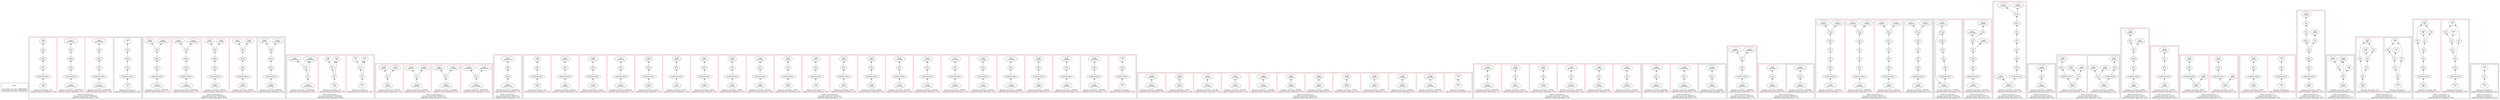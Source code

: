 strict digraph {
rankdir=BT
subgraph {
Stats [shape=plaintext]
cluster=true
label="Total loads executed: 4386562829\nTotal stores executed: 1644358279"
}
subgraph {
subgraph {
"0_0_87" [label="SExt"]
"0_0_86" [label="SRem"]
"0_0_87" -> "0_0_86"
"0_0_88" [label="GetElementPtr"]
"0_0_88" -> "0_0_87"
{
rank=min
"0_0_89" [label="Load\n0"]
}
"0_0_89" -> "0_0_88"
"0_0_85" [label="Add"]
"0_0_86" -> "0_0_85"
"0_0_84" [label="Load\n0"]
"0_0_85" -> "0_0_84"
cluster=true
label="Dynamic executions: 0\nCaptured memory operations: 0.0%"
}
subgraph {
"0_1_180" [label="SExt"]
"0_1_179" [label="SRem"]
"0_1_180" -> "0_1_179"
"0_1_181" [label="GetElementPtr"]
"0_1_181" -> "0_1_180"
"0_1_178" [label="Add"]
"0_1_179" -> "0_1_178"
{
rank=min
"0_1_182" [label="Load\n487681600"]
}
"0_1_182" -> "0_1_181"
"0_1_173" [label="Load\n612000000"]
"0_1_178" -> "0_1_173"
cluster=true
label="Dynamic executions: 487681600\nCaptured memory operations: 18.2%"
color=red
}
subgraph {
"0_2_447" [label="Add"]
"0_2_443" [label="Load\n294035145"]
"0_2_447" -> "0_2_443"
"0_2_448" [label="SRem"]
"0_2_448" -> "0_2_447"
"0_2_450" [label="SExt"]
"0_2_450" -> "0_2_448"
"0_2_451" [label="GetElementPtr"]
"0_2_451" -> "0_2_450"
{
rank=min
"0_2_452" [label="Load\n292878720"]
}
"0_2_452" -> "0_2_451"
cluster=true
label="Dynamic executions: 292878720\nCaptured memory operations: 9.7%"
color=red
}
subgraph {
"0_3_773" [label="Add"]
"0_3_772" [label="Load\n120"]
"0_3_773" -> "0_3_772"
"0_3_775" [label="SExt"]
"0_3_774" [label="SRem"]
"0_3_775" -> "0_3_774"
"0_3_774" -> "0_3_773"
{
rank=min
"0_3_777" [label="Load\n120"]
}
"0_3_776" [label="GetElementPtr"]
"0_3_777" -> "0_3_776"
"0_3_776" -> "0_3_775"
cluster=true
label="Dynamic executions: 120\nCaptured memory operations: 0.0%"
color=red
}
cluster=true
label="Static occurrences: 6\nDynamic executions: 780560455\nCaptured memory operations: 27.9%"
}
subgraph {
subgraph {
"1_0_387" [label="SRem"]
"1_0_386" [label="Add"]
"1_0_387" -> "1_0_386"
"1_0_388" [label="SExt"]
"1_0_388" -> "1_0_387"
{
rank=min
"1_0_390" [label="Load\n9287687"]
}
"1_0_389" [label="GetElementPtr"]
"1_0_390" -> "1_0_389"
"1_0_376" [label="Load\n9355727"]
"1_0_386" -> "1_0_376"
"1_0_385" [label="Load\n9287687"]
"1_0_386" -> "1_0_385"
"1_0_389" -> "1_0_388"
cluster=true
label="Dynamic executions: 9287687\nCaptured memory operations: 0.4%"
}
subgraph {
"1_1_521" [label="SRem"]
"1_1_520" [label="Add"]
"1_1_521" -> "1_1_520"
"1_1_517" [label="Load\n100566"]
"1_1_520" -> "1_1_517"
"1_1_523" [label="GetElementPtr"]
"1_1_522" [label="SExt"]
"1_1_523" -> "1_1_522"
"1_1_522" -> "1_1_521"
{
rank=min
"1_1_524" [label="Load\n100185"]
}
"1_1_524" -> "1_1_523"
"1_1_512" [label="Load\n100972"]
"1_1_520" -> "1_1_512"
cluster=true
label="Dynamic executions: 100185\nCaptured memory operations: 0.0%"
color=red
}
subgraph {
"1_2_604" [label="SRem"]
"1_2_603" [label="Add"]
"1_2_604" -> "1_2_603"
"1_2_601" [label="Load\n201944"]
"1_2_603" -> "1_2_601"
"1_2_605" [label="SExt"]
"1_2_605" -> "1_2_604"
{
rank=min
"1_2_607" [label="Load\n201944"]
}
"1_2_606" [label="GetElementPtr"]
"1_2_607" -> "1_2_606"
"1_2_606" -> "1_2_605"
"1_2_602" [label="Load\n201944"]
"1_2_603" -> "1_2_602"
cluster=true
label="Dynamic executions: 201944\nCaptured memory operations: 0.0%"
color=red
}
subgraph {
"1_3_847" [label="SExt"]
"1_3_846" [label="SRem"]
"1_3_847" -> "1_3_846"
"1_3_848" [label="GetElementPtr"]
"1_3_848" -> "1_3_847"
"1_3_845" [label="Add"]
"1_3_832" [label="Load\n35850000"]
"1_3_845" -> "1_3_832"
"1_3_839" [label="Load\n535646340"]
"1_3_845" -> "1_3_839"
"1_3_846" -> "1_3_845"
{
rank=min
"1_3_849" [label="Load\n535646340"]
}
"1_3_849" -> "1_3_848"
cluster=true
label="Dynamic executions: 535646340\nCaptured memory operations: 18.3%"
color=red
}
subgraph {
"1_4_858" [label="Add"]
"1_4_823" [label="Load\n150000"]
"1_4_858" -> "1_4_823"
{
rank=min
"1_4_862" [label="Load\n35709756"]
}
"1_4_861" [label="GetElementPtr"]
"1_4_862" -> "1_4_861"
"1_4_859" [label="SRem"]
"1_4_859" -> "1_4_858"
"1_4_860" [label="SExt"]
"1_4_861" -> "1_4_860"
"1_4_832" [label="Load\n35850000"]
"1_4_858" -> "1_4_832"
"1_4_860" -> "1_4_859"
cluster=true
label="Dynamic executions: 35709756\nCaptured memory operations: 1.1%"
color=red
}
cluster=true
label="Static occurrences: 5\nDynamic executions: 580945912\nCaptured memory operations: 20.0%"
}
subgraph {
subgraph {
{
rank=min
"2_0_93" [label="Store\n0"]
}
"2_0_92" [label="Phi"]
"2_0_93" -> "2_0_92"
"2_0_90" [label="Xor"]
"2_0_80" [label="Load\n0"]
"2_0_90" -> "2_0_80"
"2_0_89" [label="Load\n0"]
"2_0_90" -> "2_0_89"
"2_0_92" -> "2_0_90"
"2_0_92" -> "2_0_80"
cluster=true
label="Dynamic executions: 0\nCaptured memory operations: 0.0%"
color=red
}
subgraph {
"2_1_780" [label="Phi"]
"2_1_778" [label="Xor"]
"2_1_780" -> "2_1_778"
{
rank=min
"2_1_781" [label="Store\n120"]
}
"2_1_781" -> "2_1_780"
"2_1_768" [label="Load\n120"]
"2_1_778" -> "2_1_768"
"2_1_780" -> "2_1_768"
"2_1_777" [label="Load\n120"]
"2_1_778" -> "2_1_777"
cluster=true
label="Dynamic executions: 120\nCaptured memory operations: 0.0%"
color=red
}
subgraph {
"2_2_850" [label="Xor"]
"2_2_849" [label="Load\n535646340"]
"2_2_850" -> "2_2_849"
{
rank=min
"2_2_854" [label="Store\n535646340"]
}
"2_2_852" [label="Phi"]
"2_2_854" -> "2_2_852"
"2_2_852" -> "2_2_850"
"2_2_843" [label="Load\n535646340"]
"2_2_852" -> "2_2_843"
"2_2_850" -> "2_2_843"
cluster=true
label="Dynamic executions: 535646340\nCaptured memory operations: 26.6%"
color=red
}
cluster=true
label="Static occurrences: 3\nDynamic executions: 535646460\nCaptured memory operations: 26.6%"
}
subgraph {
subgraph {
{
rank=min
"3_0_185" [label="Store\n487681600"]
}
"3_0_184" [label="Xor"]
"3_0_185" -> "3_0_184"
"3_0_183" [label="Load\n487681600"]
"3_0_184" -> "3_0_183"
"3_0_182" [label="Load\n487681600"]
"3_0_184" -> "3_0_182"
cluster=true
label="Dynamic executions: 487681600\nCaptured memory operations: 24.2%"
color=red
}
subgraph {
{
rank=min
"3_1_339" [label="Store\n11426899"]
}
"3_1_338" [label="Xor"]
"3_1_339" -> "3_1_338"
"3_1_335" [label="Load\n11426899"]
"3_1_338" -> "3_1_335"
"3_1_337" [label="Load\n11426899"]
"3_1_338" -> "3_1_337"
cluster=true
label="Dynamic executions: 11426899\nCaptured memory operations: 0.5%"
color=red
}
subgraph {
"3_2_392" [label="Xor"]
"3_2_391" [label="Load\n9287687"]
"3_2_392" -> "3_2_391"
"3_2_390" [label="Load\n9287687"]
"3_2_392" -> "3_2_390"
{
rank=min
"3_2_393" [label="Store\n9287687"]
}
"3_2_393" -> "3_2_392"
cluster=true
label="Dynamic executions: 9287687\nCaptured memory operations: 0.4%"
color=red
}
subgraph {
{
rank=min
"3_3_527" [label="Store\n100185"]
}
"3_3_526" [label="Xor"]
"3_3_527" -> "3_3_526"
"3_3_524" [label="Load\n100185"]
"3_3_526" -> "3_3_524"
"3_3_525" [label="Load\n100185"]
"3_3_526" -> "3_3_525"
cluster=true
label="Dynamic executions: 100185\nCaptured memory operations: 0.0%"
color=red
}
cluster=true
label="Static occurrences: 4\nDynamic executions: 508496371\nCaptured memory operations: 25.2%"
}
subgraph {
subgraph {
"4_0_447" [label="Add"]
"4_0_443" [label="Load\n294035145"]
"4_0_447" -> "4_0_443"
"4_0_448" [label="SRem"]
"4_0_448" -> "4_0_447"
{
rank=min
"4_0_449" [label="Store\n292878720"]
}
"4_0_449" -> "4_0_448"
cluster=true
label="Dynamic executions: 292878720\nCaptured memory operations: 9.7%"
color=red
}
cluster=true
label="Static occurrences: 1\nDynamic executions: 292878720\nCaptured memory operations: 9.7%"
}
subgraph {
subgraph {
{
rank=min
"5_0_84" [label="Load\n0"]
}
"5_0_83" [label="GetElementPtr"]
"5_0_84" -> "5_0_83"
"5_0_82" [label="SExt"]
"5_0_75" [label="Load\n0"]
"5_0_82" -> "5_0_75"
"5_0_83" -> "5_0_82"
cluster=true
label="Dynamic executions: 0\nCaptured memory operations: 0.0%"
color=red
}
subgraph {
"5_1_148" [label="SExt"]
"5_1_147" [label="Load\n38250000"]
"5_1_148" -> "5_1_147"
{
rank=min
"5_1_150" [label="Load\n38250000"]
}
"5_1_149" [label="GetElementPtr"]
"5_1_150" -> "5_1_149"
"5_1_149" -> "5_1_148"
cluster=true
label="Dynamic executions: 38250000\nCaptured memory operations: 1.2%"
color=red
}
subgraph {
"5_2_193" [label="SExt"]
"5_2_190" [label="Load\n2400000"]
"5_2_193" -> "5_2_190"
"5_2_194" [label="GetElementPtr"]
"5_2_194" -> "5_2_193"
{
rank=min
"5_2_195" [label="Load\n2400000"]
}
"5_2_195" -> "5_2_194"
cluster=true
label="Dynamic executions: 2400000\nCaptured memory operations: 0.0%"
color=red
}
subgraph {
{
rank=min
"5_3_247" [label="Load\n309400"]
}
"5_3_246" [label="GetElementPtr"]
"5_3_247" -> "5_3_246"
"5_3_245" [label="SExt"]
"5_3_246" -> "5_3_245"
"5_3_242" [label="Load\n309400"]
"5_3_245" -> "5_3_242"
cluster=true
label="Dynamic executions: 309400\nCaptured memory operations: 0.0%"
color=red
}
subgraph {
{
rank=min
"5_4_342" [label="Load\n11426899"]
}
"5_4_341" [label="GetElementPtr"]
"5_4_342" -> "5_4_341"
"5_4_340" [label="SExt"]
"5_4_341" -> "5_4_340"
"5_4_335" [label="Load\n11426899"]
"5_4_340" -> "5_4_335"
cluster=true
label="Dynamic executions: 11426899\nCaptured memory operations: 0.3%"
color=red
}
subgraph {
"5_5_360" [label="SExt"]
"5_5_357" [label="Load\n2231805"]
"5_5_360" -> "5_5_357"
"5_5_361" [label="GetElementPtr"]
"5_5_361" -> "5_5_360"
{
rank=min
"5_5_362" [label="Load\n2223064"]
}
"5_5_362" -> "5_5_361"
cluster=true
label="Dynamic executions: 2223064\nCaptured memory operations: 0.0%"
color=red
}
subgraph {
{
rank=min
"5_6_385" [label="Load\n9287687"]
}
"5_6_384" [label="GetElementPtr"]
"5_6_385" -> "5_6_384"
"5_6_383" [label="SExt"]
"5_6_384" -> "5_6_383"
"5_6_380" [label="Load\n9319129"]
"5_6_383" -> "5_6_380"
cluster=true
label="Dynamic executions: 9287687\nCaptured memory operations: 0.3%"
color=red
}
subgraph {
"5_7_400" [label="SExt"]
"5_7_399" [label="Load\n2231805"]
"5_7_400" -> "5_7_399"
"5_7_401" [label="GetElementPtr"]
"5_7_401" -> "5_7_400"
{
rank=min
"5_7_402" [label="Load\n2231805"]
}
"5_7_402" -> "5_7_401"
cluster=true
label="Dynamic executions: 2231805\nCaptured memory operations: 0.0%"
color=red
}
subgraph {
"5_8_427" [label="SExt"]
"5_8_426" [label="Load\n1301366"]
"5_8_427" -> "5_8_426"
{
rank=min
"5_8_429" [label="Load\n1301366"]
}
"5_8_428" [label="GetElementPtr"]
"5_8_429" -> "5_8_428"
"5_8_428" -> "5_8_427"
cluster=true
label="Dynamic executions: 1301366\nCaptured memory operations: 0.0%"
color=red
}
subgraph {
"5_9_489" [label="SExt"]
"5_9_483" [label="Load\n43074"]
"5_9_489" -> "5_9_483"
{
rank=min
"5_9_491" [label="Load\n42899"]
}
"5_9_490" [label="GetElementPtr"]
"5_9_491" -> "5_9_490"
"5_9_490" -> "5_9_489"
cluster=true
label="Dynamic executions: 42899\nCaptured memory operations: 0.0%"
color=red
}
subgraph {
"5_10_493" [label="SExt"]
"5_10_486" [label="Load\n43074"]
"5_10_493" -> "5_10_486"
"5_10_494" [label="GetElementPtr"]
"5_10_494" -> "5_10_493"
{
rank=min
"5_10_495" [label="Load\n42779"]
}
"5_10_495" -> "5_10_494"
cluster=true
label="Dynamic executions: 42779\nCaptured memory operations: 0.0%"
color=red
}
subgraph {
"5_11_500" [label="GetElementPtr"]
"5_11_499" [label="SExt"]
"5_11_500" -> "5_11_499"
"5_11_486" [label="Load\n43074"]
"5_11_499" -> "5_11_486"
{
rank=min
"5_11_501" [label="Load\n175"]
}
"5_11_501" -> "5_11_500"
cluster=true
label="Dynamic executions: 175\nCaptured memory operations: 0.0%"
color=red
}
subgraph {
"5_12_534" [label="SExt"]
"5_12_533" [label="Load\n43074"]
"5_12_534" -> "5_12_533"
{
rank=min
"5_12_536" [label="Load\n43074"]
}
"5_12_535" [label="GetElementPtr"]
"5_12_536" -> "5_12_535"
"5_12_535" -> "5_12_534"
cluster=true
label="Dynamic executions: 43074\nCaptured memory operations: 0.0%"
color=red
}
subgraph {
"5_13_552" [label="GetElementPtr"]
"5_13_551" [label="SExt"]
"5_13_552" -> "5_13_551"
{
rank=min
"5_13_553" [label="Load\n1937815"]
}
"5_13_553" -> "5_13_552"
"5_13_548" [label="Load\n2431680"]
"5_13_551" -> "5_13_548"
cluster=true
label="Dynamic executions: 1937815\nCaptured memory operations: 0.0%"
color=red
}
subgraph {
"5_14_564" [label="GetElementPtr"]
"5_14_563" [label="SExt"]
"5_14_564" -> "5_14_563"
"5_14_562" [label="Load\n43074"]
"5_14_563" -> "5_14_562"
{
rank=min
"5_14_581" [label="Load\n243901"]
}
"5_14_581" -> "5_14_564"
cluster=true
label="Dynamic executions: 243901\nCaptured memory operations: 0.0%"
color=red
}
subgraph {
"5_15_564" [label="GetElementPtr"]
"5_15_563" [label="SExt"]
"5_15_564" -> "5_15_563"
"5_15_562" [label="Load\n43074"]
"5_15_563" -> "5_15_562"
{
rank=min
"5_15_588" [label="Load\n43074"]
}
"5_15_588" -> "5_15_564"
cluster=true
label="Dynamic executions: 43074\nCaptured memory operations: 0.0%"
color=red
}
subgraph {
"5_16_591" [label="SExt"]
"5_16_588" [label="Load\n43074"]
"5_16_591" -> "5_16_588"
{
rank=min
"5_16_593" [label="Load\n43074"]
}
"5_16_592" [label="GetElementPtr"]
"5_16_593" -> "5_16_592"
"5_16_592" -> "5_16_591"
cluster=true
label="Dynamic executions: 43074\nCaptured memory operations: 0.0%"
color=red
}
subgraph {
{
rank=min
"5_17_627" [label="Load\n43074"]
}
"5_17_626" [label="GetElementPtr"]
"5_17_627" -> "5_17_626"
"5_17_563" [label="SExt"]
"5_17_562" [label="Load\n43074"]
"5_17_563" -> "5_17_562"
"5_17_626" -> "5_17_563"
cluster=true
label="Dynamic executions: 43074\nCaptured memory operations: 0.0%"
color=red
}
subgraph {
"5_18_639" [label="SExt"]
"5_18_636" [label="Load\n35381505"]
"5_18_639" -> "5_18_636"
{
rank=min
"5_18_641" [label="Load\n28194213"]
}
"5_18_640" [label="GetElementPtr"]
"5_18_641" -> "5_18_640"
"5_18_640" -> "5_18_639"
cluster=true
label="Dynamic executions: 28194213\nCaptured memory operations: 1.0%"
color=red
}
subgraph {
"5_19_654" [label="GetElementPtr"]
"5_19_653" [label="SExt"]
"5_19_654" -> "5_19_653"
"5_19_650" [label="Load\n127500"]
"5_19_653" -> "5_19_650"
{
rank=min
"5_19_655" [label="Load\n101610"]
}
"5_19_655" -> "5_19_654"
cluster=true
label="Dynamic executions: 101610\nCaptured memory operations: 0.0%"
color=red
}
subgraph {
"5_20_667" [label="SExt"]
"5_20_664" [label="Load\n309315"]
"5_20_667" -> "5_20_664"
{
rank=min
"5_20_669" [label="Load\n246462"]
}
"5_20_668" [label="GetElementPtr"]
"5_20_669" -> "5_20_668"
"5_20_668" -> "5_20_667"
cluster=true
label="Dynamic executions: 246462\nCaptured memory operations: 0.0%"
color=red
}
subgraph {
{
rank=min
"5_21_772" [label="Load\n120"]
}
"5_21_771" [label="GetElementPtr"]
"5_21_772" -> "5_21_771"
"5_21_770" [label="SExt"]
"5_21_771" -> "5_21_770"
"5_21_763" [label="Load\n120"]
"5_21_770" -> "5_21_763"
cluster=true
label="Dynamic executions: 120\nCaptured memory operations: 0.0%"
color=red
}
cluster=true
label="Static occurrences: 26\nDynamic executions: 98412523\nCaptured memory operations: 3.3%"
}
subgraph {
subgraph {
{
rank=min
"6_0_106" [label="Store\n0"]
}
"6_0_105" [label="Load\n0"]
"6_0_106" -> "6_0_105"
cluster=true
label="Dynamic executions: 0\nCaptured memory operations: 0.0%"
color=red
}
subgraph {
{
rank=min
"6_1_151" [label="Store\n38250000"]
}
"6_1_150" [label="Load\n38250000"]
"6_1_151" -> "6_1_150"
cluster=true
label="Dynamic executions: 38250000\nCaptured memory operations: 1.2%"
color=red
}
subgraph {
{
rank=min
"6_2_196" [label="Store\n2400000"]
}
"6_2_195" [label="Load\n2400000"]
"6_2_196" -> "6_2_195"
cluster=true
label="Dynamic executions: 2400000\nCaptured memory operations: 0.0%"
color=red
}
subgraph {
{
rank=min
"6_3_206" [label="Store\n148787"]
}
"6_3_204" [label="Load\n148787"]
"6_3_206" -> "6_3_204"
cluster=true
label="Dynamic executions: 148787\nCaptured memory operations: 0.0%"
color=red
}
subgraph {
{
rank=min
"6_4_234" [label="Store\n75338"]
}
"6_4_231" [label="Load\n75338"]
"6_4_234" -> "6_4_231"
cluster=true
label="Dynamic executions: 75338\nCaptured memory operations: 0.0%"
color=red
}
subgraph {
{
rank=min
"6_5_244" [label="Store\n309400"]
}
"6_5_242" [label="Load\n309400"]
"6_5_244" -> "6_5_242"
cluster=true
label="Dynamic executions: 309400\nCaptured memory operations: 0.0%"
color=red
}
subgraph {
{
rank=min
"6_6_248" [label="Store\n309400"]
}
"6_6_247" [label="Load\n309400"]
"6_6_248" -> "6_6_247"
cluster=true
label="Dynamic executions: 309400\nCaptured memory operations: 0.0%"
color=red
}
subgraph {
{
rank=min
"6_7_343" [label="Store\n11426899"]
}
"6_7_342" [label="Load\n11426899"]
"6_7_343" -> "6_7_342"
cluster=true
label="Dynamic executions: 11426899\nCaptured memory operations: 0.3%"
color=red
}
subgraph {
{
rank=min
"6_8_403" [label="Store\n2231805"]
}
"6_8_402" [label="Load\n2231805"]
"6_8_403" -> "6_8_402"
cluster=true
label="Dynamic executions: 2231805\nCaptured memory operations: 0.0%"
color=red
}
subgraph {
{
rank=min
"6_9_430" [label="Store\n1301366"]
}
"6_9_429" [label="Load\n1301366"]
"6_9_430" -> "6_9_429"
cluster=true
label="Dynamic executions: 1301366\nCaptured memory operations: 0.0%"
color=red
}
subgraph {
{
rank=min
"6_10_537" [label="Store\n43074"]
}
"6_10_536" [label="Load\n43074"]
"6_10_537" -> "6_10_536"
cluster=true
label="Dynamic executions: 43074\nCaptured memory operations: 0.0%"
color=red
}
subgraph {
{
rank=min
"6_11_873" [label="Store\n28200000"]
}
"6_11_871" [label="Load\n28200000"]
"6_11_873" -> "6_11_871"
cluster=true
label="Dynamic executions: 28200000\nCaptured memory operations: 0.9%"
color=red
}
cluster=true
label="Static occurrences: 15\nDynamic executions: 84696101\nCaptured memory operations: 2.8%"
}
subgraph {
subgraph {
"7_0_364" [label="Phi"]
"7_0_362" [label="Load\n2223064"]
"7_0_364" -> "7_0_362"
{
rank=min
"7_0_366" [label="Store\n2231805"]
}
"7_0_366" -> "7_0_364"
cluster=true
label="Dynamic executions: 2231805\nCaptured memory operations: 0.0%"
color=red
}
subgraph {
{
rank=min
"7_1_556" [label="Store\n2431680"]
}
"7_1_555" [label="Phi"]
"7_1_556" -> "7_1_555"
"7_1_553" [label="Load\n1937815"]
"7_1_555" -> "7_1_553"
cluster=true
label="Dynamic executions: 2431680\nCaptured memory operations: 0.0%"
color=red
}
subgraph {
"7_2_643" [label="Phi"]
"7_2_641" [label="Load\n28194213"]
"7_2_643" -> "7_2_641"
{
rank=min
"7_2_644" [label="Store\n35381505"]
}
"7_2_644" -> "7_2_643"
cluster=true
label="Dynamic executions: 35381505\nCaptured memory operations: 1.0%"
color=red
}
subgraph {
{
rank=min
"7_3_658" [label="Store\n127500"]
}
"7_3_657" [label="Phi"]
"7_3_658" -> "7_3_657"
"7_3_655" [label="Load\n101610"]
"7_3_657" -> "7_3_655"
cluster=true
label="Dynamic executions: 127500\nCaptured memory operations: 0.0%"
color=red
}
subgraph {
{
rank=min
"7_4_672" [label="Store\n309315"]
}
"7_4_671" [label="Phi"]
"7_4_672" -> "7_4_671"
"7_4_669" [label="Load\n246462"]
"7_4_671" -> "7_4_669"
cluster=true
label="Dynamic executions: 309315\nCaptured memory operations: 0.0%"
color=red
}
subgraph {
{
rank=min
"7_5_865" [label="Store\n35850000"]
}
"7_5_864" [label="Phi"]
"7_5_865" -> "7_5_864"
"7_5_862" [label="Load\n35709756"]
"7_5_864" -> "7_5_862"
cluster=true
label="Dynamic executions: 35850000\nCaptured memory operations: 1.1%"
color=red
}
cluster=true
label="Static occurrences: 6\nDynamic executions: 76331805\nCaptured memory operations: 2.4%"
}
subgraph {
subgraph {
"8_0_127" [label="ZExt"]
"8_0_126" [label="Load\n2400000"]
"8_0_127" -> "8_0_126"
{
rank=min
"8_0_129" [label="Store\n2400000"]
}
"8_0_129" -> "8_0_127"
cluster=true
label="Dynamic executions: 2400000\nCaptured memory operations: 0.0%"
}
subgraph {
"8_1_138" [label="ZExt"]
"8_1_137" [label="Load\n28200000"]
"8_1_138" -> "8_1_137"
{
rank=min
"8_1_141" [label="Store\n28200000"]
}
"8_1_141" -> "8_1_138"
cluster=true
label="Dynamic executions: 28200000\nCaptured memory operations: 0.9%"
color=red
}
subgraph {
{
rank=min
"8_2_818" [label="Store\n28200000"]
}
"8_2_815" [label="ZExt"]
"8_2_818" -> "8_2_815"
"8_2_814" [label="Load\n28200000"]
"8_2_815" -> "8_2_814"
cluster=true
label="Dynamic executions: 28200000\nCaptured memory operations: 0.9%"
color=red
}
cluster=true
label="Static occurrences: 3\nDynamic executions: 58800000\nCaptured memory operations: 1.9%"
}
subgraph {
subgraph {
{
rank=min
"9_0_832" [label="Load\n35850000"]
}
"9_0_831" [label="GetElementPtr"]
"9_0_832" -> "9_0_831"
"9_0_829" [label="Xor"]
"9_0_828" [label="Load\n35850000"]
"9_0_829" -> "9_0_828"
"9_0_830" [label="SExt"]
"9_0_831" -> "9_0_830"
"9_0_830" -> "9_0_829"
"9_0_827" [label="Load\n35850000"]
"9_0_829" -> "9_0_827"
cluster=true
label="Dynamic executions: 35850000\nCaptured memory operations: 1.7%"
color=red
}
cluster=true
label="Static occurrences: 1\nDynamic executions: 35850000\nCaptured memory operations: 1.7%"
}
subgraph {
subgraph {
"10_0_691" [label="Trunc"]
"10_0_690" [label="Load\n28200000"]
"10_0_691" -> "10_0_690"
{
rank=min
"10_0_693" [label="Store\n28200000"]
}
"10_0_693" -> "10_0_691"
cluster=true
label="Dynamic executions: 28200000\nCaptured memory operations: 0.9%"
}
subgraph {
{
rank=min
"10_1_883" [label="Store\n2400000"]
}
"10_1_880" [label="Trunc"]
"10_1_883" -> "10_1_880"
"10_1_879" [label="Load\n2400000"]
"10_1_880" -> "10_1_879"
cluster=true
label="Dynamic executions: 2400000\nCaptured memory operations: 0.0%"
color=red
}
cluster=true
label="Static occurrences: 2\nDynamic executions: 30600000\nCaptured memory operations: 1.0%"
}
subgraph {
subgraph {
"11_0_285" [label="SExt"]
"11_0_282" [label="Phi"]
"11_0_285" -> "11_0_282"
"11_0_279" [label="Phi"]
"11_0_277" [label="Select"]
"11_0_279" -> "11_0_277"
{
rank=min
"11_0_287" [label="Load\n2305252"]
}
"11_0_286" [label="GetElementPtr"]
"11_0_287" -> "11_0_286"
"11_0_282" -> "11_0_279"
"11_0_286" -> "11_0_285"
"11_0_276" [label="ICmp"]
"11_0_275" [label="Load\n17024934"]
"11_0_276" -> "11_0_275"
"11_0_273" [label="Load\n17024934"]
"11_0_276" -> "11_0_273"
"11_0_277" -> "11_0_276"
cluster=true
label="Dynamic executions: 2305252\nCaptured memory operations: 0.6%"
}
subgraph {
"11_1_285" [label="SExt"]
"11_1_282" [label="Phi"]
"11_1_285" -> "11_1_282"
"11_1_279" [label="Phi"]
"11_1_277" [label="Select"]
"11_1_279" -> "11_1_277"
{
rank=min
"11_1_296" [label="Load\n2305252"]
}
"11_1_286" [label="GetElementPtr"]
"11_1_296" -> "11_1_286"
"11_1_282" -> "11_1_279"
"11_1_286" -> "11_1_285"
"11_1_276" [label="ICmp"]
"11_1_275" [label="Load\n17024934"]
"11_1_276" -> "11_1_275"
"11_1_273" [label="Load\n17024934"]
"11_1_276" -> "11_1_273"
"11_1_277" -> "11_1_276"
cluster=true
label="Dynamic executions: 2305252\nCaptured memory operations: 0.6%"
color=red
}
subgraph {
"11_2_285" [label="SExt"]
"11_2_282" [label="Phi"]
"11_2_285" -> "11_2_282"
"11_2_279" [label="Phi"]
"11_2_277" [label="Select"]
"11_2_279" -> "11_2_277"
{
rank=min
"11_2_314" [label="Load\n10262864"]
}
"11_2_313" [label="GetElementPtr"]
"11_2_314" -> "11_2_313"
"11_2_282" -> "11_2_279"
"11_2_276" [label="ICmp"]
"11_2_275" [label="Load\n17024934"]
"11_2_276" -> "11_2_275"
"11_2_273" [label="Load\n17024934"]
"11_2_276" -> "11_2_273"
"11_2_277" -> "11_2_276"
"11_2_313" -> "11_2_285"
cluster=true
label="Dynamic executions: 10262864\nCaptured memory operations: 0.7%"
color=red
}
subgraph {
"11_3_300" [label="GetElementPtr"]
"11_3_285" [label="SExt"]
"11_3_300" -> "11_3_285"
"11_3_282" [label="Phi"]
"11_3_285" -> "11_3_282"
"11_3_279" [label="Phi"]
"11_3_277" [label="Select"]
"11_3_279" -> "11_3_277"
"11_3_282" -> "11_3_279"
{
rank=min
"11_3_317" [label="Load\n10235747"]
}
"11_3_317" -> "11_3_300"
"11_3_276" [label="ICmp"]
"11_3_275" [label="Load\n17024934"]
"11_3_276" -> "11_3_275"
"11_3_273" [label="Load\n17024934"]
"11_3_276" -> "11_3_273"
"11_3_277" -> "11_3_276"
cluster=true
label="Dynamic executions: 10235747\nCaptured memory operations: 0.7%"
color=red
}
cluster=true
label="Static occurrences: 4\nDynamic executions: 25109115\nCaptured memory operations: 2.6%"
}
subgraph {
subgraph {
"12_0_276" [label="ICmp"]
"12_0_275" [label="Load\n17024934"]
"12_0_276" -> "12_0_275"
"12_0_279" [label="Phi"]
"12_0_277" [label="Select"]
"12_0_279" -> "12_0_277"
"12_0_271" [label="ZExt"]
"12_0_263" [label="Phi"]
"12_0_271" -> "12_0_263"
"12_0_263" -> "12_0_279"
"12_0_272" [label="GetElementPtr"]
"12_0_272" -> "12_0_271"
{
rank=min
"12_0_273" [label="Load\n17024934"]
}
"12_0_276" -> "12_0_273"
"12_0_277" -> "12_0_276"
"12_0_273" -> "12_0_272"
cluster=true
label="Dynamic executions: 17024934\nCaptured memory operations: 0.5%"
color=red
}
cluster=true
label="Static occurrences: 1\nDynamic executions: 17024934\nCaptured memory operations: 0.5%"
}
subgraph {
subgraph {
"13_0_321" [label="SExt"]
"13_0_320" [label="SRem"]
"13_0_321" -> "13_0_320"
"13_0_318" [label="Add"]
"13_0_314" [label="Load\n10262864"]
"13_0_318" -> "13_0_314"
{
rank=min
"13_0_323" [label="Load\n10235747"]
}
"13_0_322" [label="GetElementPtr"]
"13_0_323" -> "13_0_322"
"13_0_299" [label="Add"]
"13_0_227" [label="Load\n2380590"]
"13_0_299" -> "13_0_227"
"13_0_318" -> "13_0_299"
"13_0_319" [label="Sub"]
"13_0_320" -> "13_0_319"
"13_0_319" -> "13_0_318"
"13_0_317" [label="Load\n10235747"]
"13_0_319" -> "13_0_317"
"13_0_322" -> "13_0_321"
cluster=true
label="Dynamic executions: 10235747\nCaptured memory operations: 0.5%"
color=red
}
cluster=true
label="Static occurrences: 1\nDynamic executions: 10235747\nCaptured memory operations: 0.5%"
}
subgraph {
subgraph {
"14_0_279" [label="Phi"]
"14_0_277" [label="Select"]
"14_0_279" -> "14_0_277"
{
rank=min
"14_0_328" [label="Store\n10235747"]
}
"14_0_323" [label="Load\n10235747"]
"14_0_328" -> "14_0_323"
"14_0_289" [label="Sub"]
"14_0_282" [label="Phi"]
"14_0_289" -> "14_0_282"
"14_0_325" [label="Add"]
"14_0_325" -> "14_0_289"
"14_0_282" -> "14_0_279"
"14_0_327" [label="GetElementPtr"]
"14_0_326" [label="SExt"]
"14_0_327" -> "14_0_326"
"14_0_276" [label="ICmp"]
"14_0_275" [label="Load\n17024934"]
"14_0_276" -> "14_0_275"
"14_0_328" -> "14_0_327"
"14_0_273" [label="Load\n17024934"]
"14_0_276" -> "14_0_273"
"14_0_277" -> "14_0_276"
"14_0_326" -> "14_0_325"
cluster=true
label="Dynamic executions: 10235747\nCaptured memory operations: 0.9%"
color=red
}
cluster=true
label="Static occurrences: 1\nDynamic executions: 10235747\nCaptured memory operations: 0.9%"
}
subgraph {
subgraph {
{
rank=min
"15_0_353" [label="Store\n2380590"]
}
"15_0_351" [label="Sub"]
"15_0_353" -> "15_0_351"
"15_0_349" [label="Load\n2380590"]
"15_0_351" -> "15_0_349"
cluster=true
label="Dynamic executions: 2380590\nCaptured memory operations: 0.0%"
}
cluster=true
label="Static occurrences: 1\nDynamic executions: 2380590\nCaptured memory operations: 0.0%"
}
subgraph {
subgraph {
{
rank=min
"16_0_583" [label="Store\n243901"]
}
"16_0_582" [label="Xor"]
"16_0_583" -> "16_0_582"
"16_0_564" [label="GetElementPtr"]
"16_0_563" [label="SExt"]
"16_0_564" -> "16_0_563"
"16_0_583" -> "16_0_564"
"16_0_562" [label="Load\n43074"]
"16_0_563" -> "16_0_562"
"16_0_581" [label="Load\n243901"]
"16_0_582" -> "16_0_581"
"16_0_580" [label="Load\n243901"]
"16_0_582" -> "16_0_580"
cluster=true
label="Dynamic executions: 243901\nCaptured memory operations: 0.0%"
}
subgraph {
"16_1_563" [label="SExt"]
"16_1_562" [label="Load\n43074"]
"16_1_563" -> "16_1_562"
"16_1_626" [label="GetElementPtr"]
"16_1_626" -> "16_1_563"
{
rank=min
"16_1_629" [label="Store\n43074"]
}
"16_1_628" [label="Xor"]
"16_1_629" -> "16_1_628"
"16_1_624" [label="Load\n43074"]
"16_1_628" -> "16_1_624"
"16_1_627" [label="Load\n43074"]
"16_1_628" -> "16_1_627"
"16_1_629" -> "16_1_626"
cluster=true
label="Dynamic executions: 43074\nCaptured memory operations: 0.0%"
color=red
}
cluster=true
label="Static occurrences: 2\nDynamic executions: 286975\nCaptured memory operations: 0.0%"
}
subgraph {
subgraph {
"17_0_575" [label="Mul"]
"17_0_573" [label="Load\n243901"]
"17_0_575" -> "17_0_573"
"17_0_578" [label="SExt"]
"17_0_577" [label="SRem"]
"17_0_578" -> "17_0_577"
"17_0_576" [label="Add"]
"17_0_570" [label="Load\n245018"]
"17_0_576" -> "17_0_570"
"17_0_577" -> "17_0_576"
{
rank=min
"17_0_580" [label="Load\n243901"]
}
"17_0_579" [label="GetElementPtr"]
"17_0_580" -> "17_0_579"
"17_0_579" -> "17_0_578"
"17_0_576" -> "17_0_575"
cluster=true
label="Dynamic executions: 243901\nCaptured memory operations: 0.0%"
color=red
}
cluster=true
label="Static occurrences: 1\nDynamic executions: 243901\nCaptured memory operations: 0.0%"
}
subgraph {
subgraph {
"18_0_608" [label="Xor"]
"18_0_607" [label="Load\n201944"]
"18_0_608" -> "18_0_607"
{
rank=min
"18_0_611" [label="Load\n201944"]
}
"18_0_610" [label="GetElementPtr"]
"18_0_611" -> "18_0_610"
"18_0_609" [label="SExt"]
"18_0_610" -> "18_0_609"
"18_0_609" -> "18_0_608"
cluster=true
label="Dynamic executions: 201944\nCaptured memory operations: 0.0%"
color=red
}
cluster=true
label="Static occurrences: 1\nDynamic executions: 201944\nCaptured memory operations: 0.0%"
}
subgraph {
subgraph {
"19_0_564" [label="GetElementPtr"]
"19_0_563" [label="SExt"]
"19_0_564" -> "19_0_563"
{
rank=min
"19_0_594" [label="Store\n43074"]
}
"19_0_593" [label="Load\n43074"]
"19_0_594" -> "19_0_593"
"19_0_562" [label="Load\n43074"]
"19_0_563" -> "19_0_562"
"19_0_594" -> "19_0_564"
cluster=true
label="Dynamic executions: 43074\nCaptured memory operations: 0.0%"
color=red
}
subgraph {
"19_1_564" [label="GetElementPtr"]
"19_1_563" [label="SExt"]
"19_1_564" -> "19_1_563"
"19_1_562" [label="Load\n43074"]
"19_1_563" -> "19_1_562"
{
rank=min
"19_1_625" [label="Store\n43074"]
}
"19_1_624" [label="Load\n43074"]
"19_1_625" -> "19_1_624"
"19_1_625" -> "19_1_564"
cluster=true
label="Dynamic executions: 43074\nCaptured memory operations: 0.0%"
color=red
}
cluster=true
label="Static occurrences: 2\nDynamic executions: 86148\nCaptured memory operations: 0.0%"
}
subgraph {
subgraph {
"20_0_35" [label="SExt"]
"20_0_34" [label="Load\n0"]
"20_0_35" -> "20_0_34"
"20_0_36" [label="GetElementPtr"]
"20_0_36" -> "20_0_35"
{
rank=min
"20_0_37" [label="Store\n0"]
}
"20_0_37" -> "20_0_36"
cluster=true
label="Dynamic executions: 0\nCaptured memory operations: 0.0%"
color=red
}
subgraph {
"20_1_564" [label="GetElementPtr"]
"20_1_563" [label="SExt"]
"20_1_564" -> "20_1_563"
"20_1_562" [label="Load\n43074"]
"20_1_563" -> "20_1_562"
{
rank=min
"20_1_565" [label="Store\n43074"]
}
"20_1_565" -> "20_1_564"
cluster=true
label="Dynamic executions: 43074\nCaptured memory operations: 0.0%"
color=red
}
cluster=true
label="Static occurrences: 3\nDynamic executions: 43075\nCaptured memory operations: 0.0%"
}
subgraph {
subgraph {
"21_0_618" [label="SRem"]
"21_0_614" [label="Phi"]
"21_0_618" -> "21_0_614"
"21_0_621" [label="SRem"]
"21_0_620" [label="Sub"]
"21_0_621" -> "21_0_620"
"21_0_612" [label="Add"]
"21_0_614" -> "21_0_612"
"21_0_619" [label="Add"]
"21_0_620" -> "21_0_619"
"21_0_623" [label="GetElementPtr"]
"21_0_622" [label="SExt"]
"21_0_623" -> "21_0_622"
"21_0_622" -> "21_0_621"
"21_0_611" [label="Load\n201944"]
"21_0_612" -> "21_0_611"
{
rank=min
"21_0_624" [label="Load\n43074"]
}
"21_0_624" -> "21_0_623"
"21_0_593" [label="Load\n43074"]
"21_0_619" -> "21_0_593"
"21_0_620" -> "21_0_618"
cluster=true
label="Dynamic executions: 43074\nCaptured memory operations: 0.0%"
color=red
}
cluster=true
label="Static occurrences: 1\nDynamic executions: 43074\nCaptured memory operations: 0.0%"
}
subgraph {
subgraph {
{
rank=min
"22_0_505" [label="Store\n43074"]
}
"22_0_503" [label="Phi"]
"22_0_505" -> "22_0_503"
"22_0_496" [label="Xor"]
"22_0_491" [label="Load\n42899"]
"22_0_496" -> "22_0_491"
"22_0_501" [label="Load\n175"]
"22_0_503" -> "22_0_501"
"22_0_503" -> "22_0_496"
"22_0_503" -> "22_0_491"
"22_0_495" [label="Load\n42779"]
"22_0_496" -> "22_0_495"
cluster=true
label="Dynamic executions: 43074\nCaptured memory operations: 0.0%"
}
cluster=true
label="Static occurrences: 1\nDynamic executions: 43074\nCaptured memory operations: 0.0%"
}
subgraph {
subgraph {
"23_0_47" [label="Xor"]
"23_0_46" [label="Shl"]
"23_0_47" -> "23_0_46"
"23_0_48" [label="Xor"]
"23_0_48" -> "23_0_47"
"23_0_42" [label="Load\n0"]
"23_0_46" -> "23_0_42"
"23_0_50" [label="Shl"]
"23_0_50" -> "23_0_42"
{
rank=min
"23_0_54" [label="Store\n0"]
}
"23_0_52" [label="Phi"]
"23_0_54" -> "23_0_52"
"23_0_52" -> "23_0_50"
"23_0_45" [label="Load\n0"]
"23_0_47" -> "23_0_45"
"23_0_52" -> "23_0_48"
cluster=true
label="Dynamic executions: 0\nCaptured memory operations: 0.0%"
}
subgraph {
"23_1_738" [label="Shl"]
"23_1_730" [label="Load\n246"]
"23_1_738" -> "23_1_730"
"23_1_736" [label="Xor"]
"23_1_735" [label="Xor"]
"23_1_736" -> "23_1_735"
"23_1_740" [label="Phi"]
"23_1_740" -> "23_1_738"
"23_1_733" [label="Load\n126"]
"23_1_735" -> "23_1_733"
"23_1_734" [label="Shl"]
"23_1_734" -> "23_1_730"
"23_1_735" -> "23_1_734"
"23_1_740" -> "23_1_736"
{
rank=min
"23_1_742" [label="Store\n246"]
}
"23_1_742" -> "23_1_740"
cluster=true
label="Dynamic executions: 246\nCaptured memory operations: 0.0%"
color=red
}
cluster=true
label="Static occurrences: 2\nDynamic executions: 246\nCaptured memory operations: 0.0%"
}
subgraph {
subgraph {
"24_0_47" [label="Xor"]
"24_0_46" [label="Shl"]
"24_0_47" -> "24_0_46"
"24_0_48" [label="Xor"]
"24_0_48" -> "24_0_47"
"24_0_42" [label="Load\n0"]
"24_0_46" -> "24_0_42"
"24_0_50" [label="Shl"]
"24_0_50" -> "24_0_42"
"24_0_55" [label="SExt"]
"24_0_52" [label="Phi"]
"24_0_55" -> "24_0_52"
{
rank=min
"24_0_58" [label="Store\n0"]
}
"24_0_56" [label="GetElementPtr"]
"24_0_58" -> "24_0_56"
"24_0_52" -> "24_0_50"
"24_0_56" -> "24_0_55"
"24_0_45" [label="Load\n0"]
"24_0_47" -> "24_0_45"
"24_0_52" -> "24_0_48"
cluster=true
label="Dynamic executions: 0\nCaptured memory operations: 0.0%"
color=red
}
subgraph {
"24_1_738" [label="Shl"]
"24_1_730" [label="Load\n246"]
"24_1_738" -> "24_1_730"
"24_1_736" [label="Xor"]
"24_1_735" [label="Xor"]
"24_1_736" -> "24_1_735"
"24_1_740" [label="Phi"]
"24_1_740" -> "24_1_738"
"24_1_743" [label="SExt"]
"24_1_743" -> "24_1_740"
"24_1_733" [label="Load\n126"]
"24_1_735" -> "24_1_733"
"24_1_734" [label="Shl"]
"24_1_734" -> "24_1_730"
"24_1_744" [label="GetElementPtr"]
"24_1_744" -> "24_1_743"
"24_1_735" -> "24_1_734"
{
rank=min
"24_1_746" [label="Store\n246"]
}
"24_1_746" -> "24_1_744"
"24_1_740" -> "24_1_736"
cluster=true
label="Dynamic executions: 246\nCaptured memory operations: 0.0%"
color=red
}
cluster=true
label="Static occurrences: 2\nDynamic executions: 246\nCaptured memory operations: 0.0%"
}
subgraph {
subgraph {
{
rank=min
"25_0_28" [label="Store\n0"]
}
"25_0_27" [label="Xor"]
"25_0_28" -> "25_0_27"
"25_0_26" [label="Load\n0"]
"25_0_27" -> "25_0_26"
cluster=true
label="Dynamic executions: 0\nCaptured memory operations: 0.0%"
}
cluster=true
label="Static occurrences: 2\nDynamic executions: 4\nCaptured memory operations: 0.0%"
}
}
